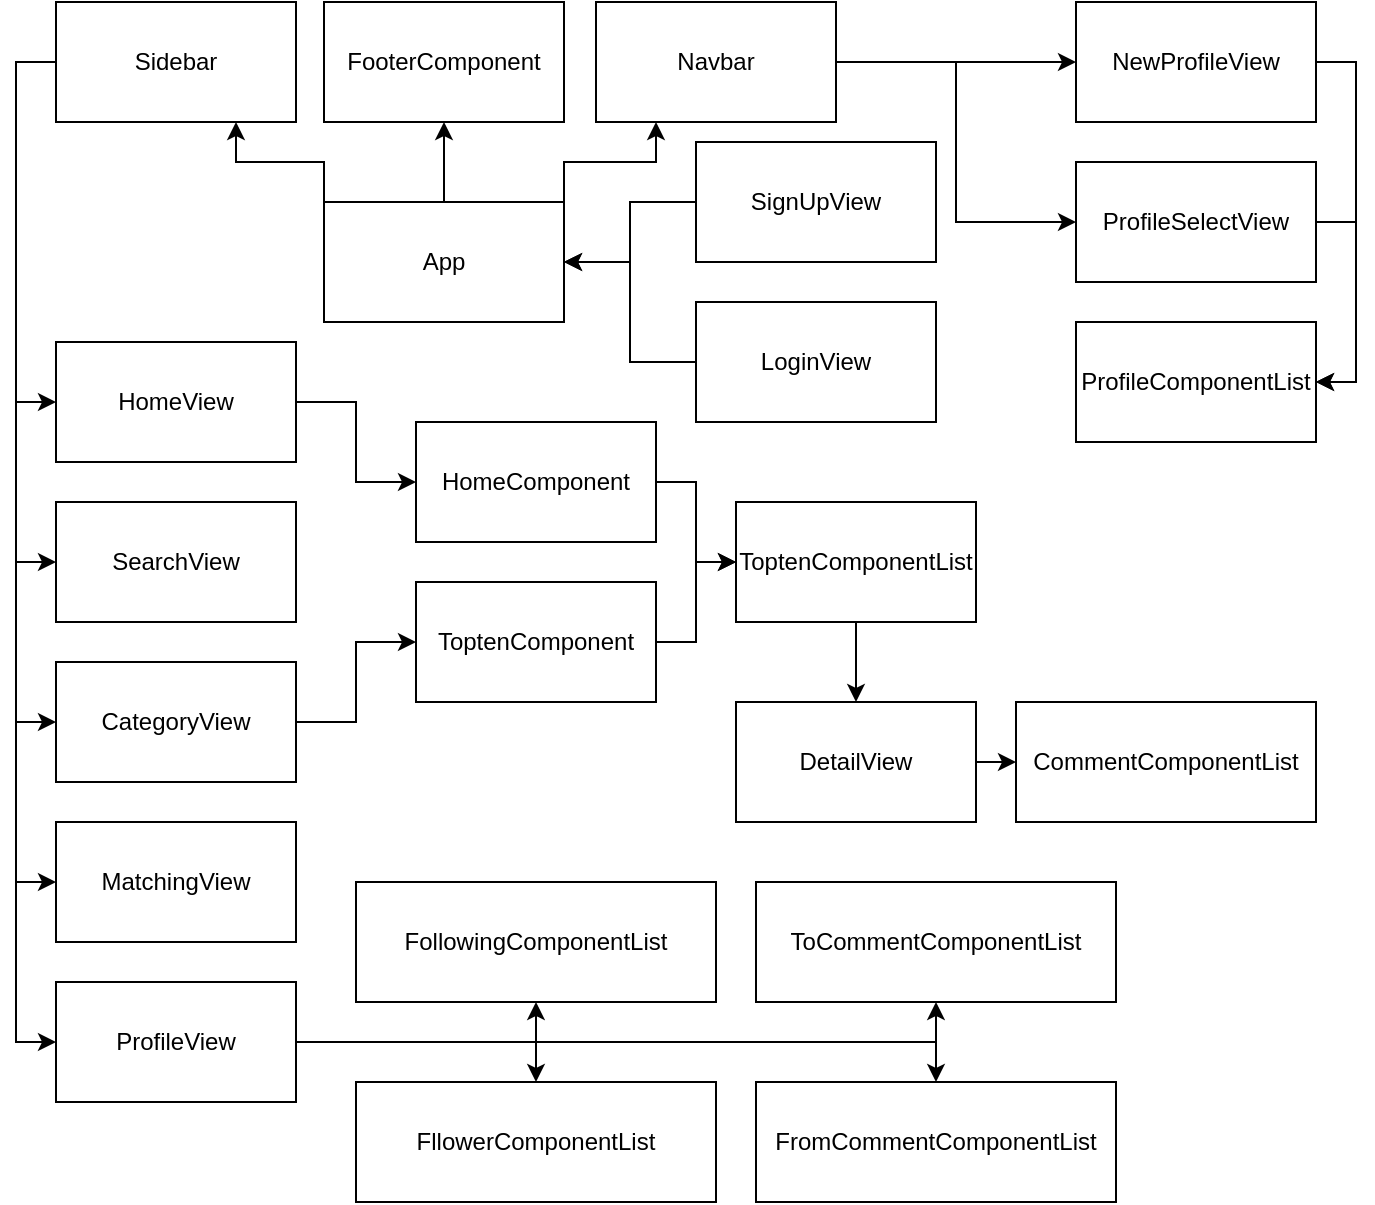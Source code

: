 <mxfile version="20.6.0" type="device"><diagram id="lTcpENy3g6769EktbwuK" name="페이지-1"><mxGraphModel dx="942" dy="666" grid="1" gridSize="10" guides="1" tooltips="1" connect="1" arrows="1" fold="1" page="1" pageScale="1" pageWidth="827" pageHeight="1169" math="0" shadow="0"><root><mxCell id="0"/><mxCell id="1" parent="0"/><mxCell id="fq83Kq9U0Z4KCDm36iRm-34" style="edgeStyle=orthogonalEdgeStyle;rounded=0;orthogonalLoop=1;jettySize=auto;html=1;exitX=0;exitY=0;exitDx=0;exitDy=0;entryX=0.75;entryY=1;entryDx=0;entryDy=0;" edge="1" parent="1" source="fq83Kq9U0Z4KCDm36iRm-1" target="fq83Kq9U0Z4KCDm36iRm-20"><mxGeometry relative="1" as="geometry"/></mxCell><mxCell id="fq83Kq9U0Z4KCDm36iRm-37" style="edgeStyle=orthogonalEdgeStyle;rounded=0;orthogonalLoop=1;jettySize=auto;html=1;exitX=0.5;exitY=0;exitDx=0;exitDy=0;entryX=0.5;entryY=1;entryDx=0;entryDy=0;" edge="1" parent="1" source="fq83Kq9U0Z4KCDm36iRm-1" target="fq83Kq9U0Z4KCDm36iRm-15"><mxGeometry relative="1" as="geometry"/></mxCell><mxCell id="fq83Kq9U0Z4KCDm36iRm-38" style="edgeStyle=orthogonalEdgeStyle;rounded=0;orthogonalLoop=1;jettySize=auto;html=1;exitX=1;exitY=0;exitDx=0;exitDy=0;entryX=0.25;entryY=1;entryDx=0;entryDy=0;" edge="1" parent="1" source="fq83Kq9U0Z4KCDm36iRm-1" target="fq83Kq9U0Z4KCDm36iRm-18"><mxGeometry relative="1" as="geometry"/></mxCell><mxCell id="fq83Kq9U0Z4KCDm36iRm-1" value="App" style="rounded=0;whiteSpace=wrap;html=1;" vertex="1" parent="1"><mxGeometry x="214" y="130" width="120" height="60" as="geometry"/></mxCell><mxCell id="fq83Kq9U0Z4KCDm36iRm-54" style="edgeStyle=orthogonalEdgeStyle;rounded=0;orthogonalLoop=1;jettySize=auto;html=1;exitX=1;exitY=0.5;exitDx=0;exitDy=0;entryX=0;entryY=0.5;entryDx=0;entryDy=0;" edge="1" parent="1" source="fq83Kq9U0Z4KCDm36iRm-2" target="fq83Kq9U0Z4KCDm36iRm-22"><mxGeometry relative="1" as="geometry"/></mxCell><mxCell id="fq83Kq9U0Z4KCDm36iRm-2" value="CategoryView" style="rounded=0;whiteSpace=wrap;html=1;" vertex="1" parent="1"><mxGeometry x="80" y="360" width="120" height="60" as="geometry"/></mxCell><mxCell id="fq83Kq9U0Z4KCDm36iRm-70" style="edgeStyle=orthogonalEdgeStyle;rounded=0;orthogonalLoop=1;jettySize=auto;html=1;exitX=1;exitY=0.5;exitDx=0;exitDy=0;entryX=0;entryY=0.5;entryDx=0;entryDy=0;" edge="1" parent="1" source="fq83Kq9U0Z4KCDm36iRm-3" target="fq83Kq9U0Z4KCDm36iRm-12"><mxGeometry relative="1" as="geometry"/></mxCell><mxCell id="fq83Kq9U0Z4KCDm36iRm-3" value="DetailView" style="rounded=0;whiteSpace=wrap;html=1;" vertex="1" parent="1"><mxGeometry x="420" y="380" width="120" height="60" as="geometry"/></mxCell><mxCell id="fq83Kq9U0Z4KCDm36iRm-53" style="edgeStyle=orthogonalEdgeStyle;rounded=0;orthogonalLoop=1;jettySize=auto;html=1;exitX=1;exitY=0.5;exitDx=0;exitDy=0;entryX=0;entryY=0.5;entryDx=0;entryDy=0;" edge="1" parent="1" source="fq83Kq9U0Z4KCDm36iRm-4" target="fq83Kq9U0Z4KCDm36iRm-17"><mxGeometry relative="1" as="geometry"/></mxCell><mxCell id="fq83Kq9U0Z4KCDm36iRm-4" value="HomeView" style="rounded=0;whiteSpace=wrap;html=1;" vertex="1" parent="1"><mxGeometry x="80" y="200" width="120" height="60" as="geometry"/></mxCell><mxCell id="fq83Kq9U0Z4KCDm36iRm-64" style="edgeStyle=orthogonalEdgeStyle;rounded=0;orthogonalLoop=1;jettySize=auto;html=1;exitX=0;exitY=0.5;exitDx=0;exitDy=0;entryX=1;entryY=0.5;entryDx=0;entryDy=0;" edge="1" parent="1" source="fq83Kq9U0Z4KCDm36iRm-5" target="fq83Kq9U0Z4KCDm36iRm-1"><mxGeometry relative="1" as="geometry"/></mxCell><mxCell id="fq83Kq9U0Z4KCDm36iRm-5" value="LoginView" style="rounded=0;whiteSpace=wrap;html=1;" vertex="1" parent="1"><mxGeometry x="400" y="180" width="120" height="60" as="geometry"/></mxCell><mxCell id="fq83Kq9U0Z4KCDm36iRm-6" value="MatchingView" style="rounded=0;whiteSpace=wrap;html=1;" vertex="1" parent="1"><mxGeometry x="80" y="440" width="120" height="60" as="geometry"/></mxCell><mxCell id="fq83Kq9U0Z4KCDm36iRm-68" style="edgeStyle=orthogonalEdgeStyle;rounded=0;orthogonalLoop=1;jettySize=auto;html=1;exitX=1;exitY=0.5;exitDx=0;exitDy=0;entryX=1;entryY=0.5;entryDx=0;entryDy=0;" edge="1" parent="1" source="fq83Kq9U0Z4KCDm36iRm-7" target="fq83Kq9U0Z4KCDm36iRm-19"><mxGeometry relative="1" as="geometry"/></mxCell><mxCell id="fq83Kq9U0Z4KCDm36iRm-7" value="NewProfileView" style="rounded=0;whiteSpace=wrap;html=1;" vertex="1" parent="1"><mxGeometry x="590" y="30" width="120" height="60" as="geometry"/></mxCell><mxCell id="fq83Kq9U0Z4KCDm36iRm-69" style="edgeStyle=orthogonalEdgeStyle;rounded=0;orthogonalLoop=1;jettySize=auto;html=1;exitX=1;exitY=0.5;exitDx=0;exitDy=0;entryX=1;entryY=0.5;entryDx=0;entryDy=0;" edge="1" parent="1" source="fq83Kq9U0Z4KCDm36iRm-8" target="fq83Kq9U0Z4KCDm36iRm-19"><mxGeometry relative="1" as="geometry"/></mxCell><mxCell id="fq83Kq9U0Z4KCDm36iRm-8" value="ProfileSelectView" style="rounded=0;whiteSpace=wrap;html=1;" vertex="1" parent="1"><mxGeometry x="590" y="110" width="120" height="60" as="geometry"/></mxCell><mxCell id="fq83Kq9U0Z4KCDm36iRm-55" style="edgeStyle=orthogonalEdgeStyle;rounded=0;orthogonalLoop=1;jettySize=auto;html=1;exitX=1;exitY=0.5;exitDx=0;exitDy=0;entryX=0.5;entryY=1;entryDx=0;entryDy=0;" edge="1" parent="1" source="fq83Kq9U0Z4KCDm36iRm-9" target="fq83Kq9U0Z4KCDm36iRm-14"><mxGeometry relative="1" as="geometry"/></mxCell><mxCell id="fq83Kq9U0Z4KCDm36iRm-56" style="edgeStyle=orthogonalEdgeStyle;rounded=0;orthogonalLoop=1;jettySize=auto;html=1;exitX=1;exitY=0.5;exitDx=0;exitDy=0;entryX=0.5;entryY=0;entryDx=0;entryDy=0;" edge="1" parent="1" source="fq83Kq9U0Z4KCDm36iRm-9" target="fq83Kq9U0Z4KCDm36iRm-13"><mxGeometry relative="1" as="geometry"/></mxCell><mxCell id="fq83Kq9U0Z4KCDm36iRm-57" style="edgeStyle=orthogonalEdgeStyle;rounded=0;orthogonalLoop=1;jettySize=auto;html=1;exitX=1;exitY=0.5;exitDx=0;exitDy=0;entryX=0.5;entryY=1;entryDx=0;entryDy=0;" edge="1" parent="1" source="fq83Kq9U0Z4KCDm36iRm-9" target="fq83Kq9U0Z4KCDm36iRm-21"><mxGeometry relative="1" as="geometry"/></mxCell><mxCell id="fq83Kq9U0Z4KCDm36iRm-58" style="edgeStyle=orthogonalEdgeStyle;rounded=0;orthogonalLoop=1;jettySize=auto;html=1;exitX=1;exitY=0.5;exitDx=0;exitDy=0;entryX=0.5;entryY=0;entryDx=0;entryDy=0;" edge="1" parent="1" source="fq83Kq9U0Z4KCDm36iRm-9" target="fq83Kq9U0Z4KCDm36iRm-16"><mxGeometry relative="1" as="geometry"/></mxCell><mxCell id="fq83Kq9U0Z4KCDm36iRm-9" value="ProfileView" style="rounded=0;whiteSpace=wrap;html=1;" vertex="1" parent="1"><mxGeometry x="80" y="520" width="120" height="60" as="geometry"/></mxCell><mxCell id="fq83Kq9U0Z4KCDm36iRm-10" value="SearchView" style="rounded=0;whiteSpace=wrap;html=1;" vertex="1" parent="1"><mxGeometry x="80" y="280" width="120" height="60" as="geometry"/></mxCell><mxCell id="fq83Kq9U0Z4KCDm36iRm-63" style="edgeStyle=orthogonalEdgeStyle;rounded=0;orthogonalLoop=1;jettySize=auto;html=1;exitX=0;exitY=0.5;exitDx=0;exitDy=0;entryX=1;entryY=0.5;entryDx=0;entryDy=0;" edge="1" parent="1" source="fq83Kq9U0Z4KCDm36iRm-11" target="fq83Kq9U0Z4KCDm36iRm-1"><mxGeometry relative="1" as="geometry"/></mxCell><mxCell id="fq83Kq9U0Z4KCDm36iRm-11" value="SignUpView" style="rounded=0;whiteSpace=wrap;html=1;" vertex="1" parent="1"><mxGeometry x="400" y="100" width="120" height="60" as="geometry"/></mxCell><mxCell id="fq83Kq9U0Z4KCDm36iRm-12" value="CommentComponentList" style="rounded=0;whiteSpace=wrap;html=1;" vertex="1" parent="1"><mxGeometry x="560" y="380" width="150" height="60" as="geometry"/></mxCell><mxCell id="fq83Kq9U0Z4KCDm36iRm-13" value="FllowerComponentList" style="rounded=0;whiteSpace=wrap;html=1;" vertex="1" parent="1"><mxGeometry x="230" y="570" width="180" height="60" as="geometry"/></mxCell><mxCell id="fq83Kq9U0Z4KCDm36iRm-14" value="FollowingComponentList" style="rounded=0;whiteSpace=wrap;html=1;" vertex="1" parent="1"><mxGeometry x="230" y="470" width="180" height="60" as="geometry"/></mxCell><mxCell id="fq83Kq9U0Z4KCDm36iRm-15" value="FooterComponent" style="rounded=0;whiteSpace=wrap;html=1;" vertex="1" parent="1"><mxGeometry x="214" y="30" width="120" height="60" as="geometry"/></mxCell><mxCell id="fq83Kq9U0Z4KCDm36iRm-16" value="FromCommentComponentList" style="rounded=0;whiteSpace=wrap;html=1;" vertex="1" parent="1"><mxGeometry x="430" y="570" width="180" height="60" as="geometry"/></mxCell><mxCell id="fq83Kq9U0Z4KCDm36iRm-59" style="edgeStyle=orthogonalEdgeStyle;rounded=0;orthogonalLoop=1;jettySize=auto;html=1;exitX=1;exitY=0.5;exitDx=0;exitDy=0;entryX=0;entryY=0.5;entryDx=0;entryDy=0;" edge="1" parent="1" source="fq83Kq9U0Z4KCDm36iRm-17" target="fq83Kq9U0Z4KCDm36iRm-23"><mxGeometry relative="1" as="geometry"/></mxCell><mxCell id="fq83Kq9U0Z4KCDm36iRm-17" value="HomeComponent" style="rounded=0;whiteSpace=wrap;html=1;" vertex="1" parent="1"><mxGeometry x="260" y="240" width="120" height="60" as="geometry"/></mxCell><mxCell id="fq83Kq9U0Z4KCDm36iRm-66" style="edgeStyle=orthogonalEdgeStyle;rounded=0;orthogonalLoop=1;jettySize=auto;html=1;exitX=1;exitY=0.5;exitDx=0;exitDy=0;entryX=0;entryY=0.5;entryDx=0;entryDy=0;" edge="1" parent="1" source="fq83Kq9U0Z4KCDm36iRm-18" target="fq83Kq9U0Z4KCDm36iRm-7"><mxGeometry relative="1" as="geometry"/></mxCell><mxCell id="fq83Kq9U0Z4KCDm36iRm-67" style="edgeStyle=orthogonalEdgeStyle;rounded=0;orthogonalLoop=1;jettySize=auto;html=1;exitX=1;exitY=0.5;exitDx=0;exitDy=0;entryX=0;entryY=0.5;entryDx=0;entryDy=0;" edge="1" parent="1" source="fq83Kq9U0Z4KCDm36iRm-18" target="fq83Kq9U0Z4KCDm36iRm-8"><mxGeometry relative="1" as="geometry"/></mxCell><mxCell id="fq83Kq9U0Z4KCDm36iRm-18" value="Navbar" style="rounded=0;whiteSpace=wrap;html=1;" vertex="1" parent="1"><mxGeometry x="350" y="30" width="120" height="60" as="geometry"/></mxCell><mxCell id="fq83Kq9U0Z4KCDm36iRm-19" value="ProfileComponentList" style="rounded=0;whiteSpace=wrap;html=1;" vertex="1" parent="1"><mxGeometry x="590" y="190" width="120" height="60" as="geometry"/></mxCell><mxCell id="fq83Kq9U0Z4KCDm36iRm-45" style="edgeStyle=orthogonalEdgeStyle;rounded=0;orthogonalLoop=1;jettySize=auto;html=1;exitX=0;exitY=0.5;exitDx=0;exitDy=0;entryX=0;entryY=0.5;entryDx=0;entryDy=0;" edge="1" parent="1" source="fq83Kq9U0Z4KCDm36iRm-20" target="fq83Kq9U0Z4KCDm36iRm-4"><mxGeometry relative="1" as="geometry"/></mxCell><mxCell id="fq83Kq9U0Z4KCDm36iRm-46" style="edgeStyle=orthogonalEdgeStyle;rounded=0;orthogonalLoop=1;jettySize=auto;html=1;exitX=0;exitY=0.5;exitDx=0;exitDy=0;entryX=0;entryY=0.5;entryDx=0;entryDy=0;" edge="1" parent="1" source="fq83Kq9U0Z4KCDm36iRm-20" target="fq83Kq9U0Z4KCDm36iRm-10"><mxGeometry relative="1" as="geometry"/></mxCell><mxCell id="fq83Kq9U0Z4KCDm36iRm-47" style="edgeStyle=orthogonalEdgeStyle;rounded=0;orthogonalLoop=1;jettySize=auto;html=1;exitX=0;exitY=0.5;exitDx=0;exitDy=0;entryX=0;entryY=0.5;entryDx=0;entryDy=0;" edge="1" parent="1" source="fq83Kq9U0Z4KCDm36iRm-20" target="fq83Kq9U0Z4KCDm36iRm-2"><mxGeometry relative="1" as="geometry"/></mxCell><mxCell id="fq83Kq9U0Z4KCDm36iRm-48" style="edgeStyle=orthogonalEdgeStyle;rounded=0;orthogonalLoop=1;jettySize=auto;html=1;exitX=0;exitY=0.5;exitDx=0;exitDy=0;entryX=0;entryY=0.5;entryDx=0;entryDy=0;" edge="1" parent="1" source="fq83Kq9U0Z4KCDm36iRm-20" target="fq83Kq9U0Z4KCDm36iRm-6"><mxGeometry relative="1" as="geometry"/></mxCell><mxCell id="fq83Kq9U0Z4KCDm36iRm-49" style="edgeStyle=orthogonalEdgeStyle;rounded=0;orthogonalLoop=1;jettySize=auto;html=1;exitX=0;exitY=0.5;exitDx=0;exitDy=0;entryX=0;entryY=0.5;entryDx=0;entryDy=0;" edge="1" parent="1" source="fq83Kq9U0Z4KCDm36iRm-20" target="fq83Kq9U0Z4KCDm36iRm-9"><mxGeometry relative="1" as="geometry"/></mxCell><mxCell id="fq83Kq9U0Z4KCDm36iRm-20" value="Sidebar" style="rounded=0;whiteSpace=wrap;html=1;" vertex="1" parent="1"><mxGeometry x="80" y="30" width="120" height="60" as="geometry"/></mxCell><mxCell id="fq83Kq9U0Z4KCDm36iRm-21" value="ToCommentComponentList" style="rounded=0;whiteSpace=wrap;html=1;" vertex="1" parent="1"><mxGeometry x="430" y="470" width="180" height="60" as="geometry"/></mxCell><mxCell id="fq83Kq9U0Z4KCDm36iRm-60" style="edgeStyle=orthogonalEdgeStyle;rounded=0;orthogonalLoop=1;jettySize=auto;html=1;exitX=1;exitY=0.5;exitDx=0;exitDy=0;entryX=0;entryY=0.5;entryDx=0;entryDy=0;" edge="1" parent="1" source="fq83Kq9U0Z4KCDm36iRm-22" target="fq83Kq9U0Z4KCDm36iRm-23"><mxGeometry relative="1" as="geometry"/></mxCell><mxCell id="fq83Kq9U0Z4KCDm36iRm-22" value="ToptenComponent" style="rounded=0;whiteSpace=wrap;html=1;" vertex="1" parent="1"><mxGeometry x="260" y="320" width="120" height="60" as="geometry"/></mxCell><mxCell id="fq83Kq9U0Z4KCDm36iRm-65" style="edgeStyle=orthogonalEdgeStyle;rounded=0;orthogonalLoop=1;jettySize=auto;html=1;exitX=0.5;exitY=1;exitDx=0;exitDy=0;entryX=0.5;entryY=0;entryDx=0;entryDy=0;" edge="1" parent="1" source="fq83Kq9U0Z4KCDm36iRm-23" target="fq83Kq9U0Z4KCDm36iRm-3"><mxGeometry relative="1" as="geometry"/></mxCell><mxCell id="fq83Kq9U0Z4KCDm36iRm-23" value="ToptenComponentList" style="rounded=0;whiteSpace=wrap;html=1;" vertex="1" parent="1"><mxGeometry x="420" y="280" width="120" height="60" as="geometry"/></mxCell></root></mxGraphModel></diagram></mxfile>